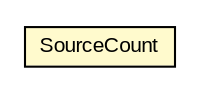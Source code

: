 #!/usr/local/bin/dot
#
# Class diagram 
# Generated by UMLGraph version R5_6-24-gf6e263 (http://www.umlgraph.org/)
#

digraph G {
	edge [fontname="arial",fontsize=10,labelfontname="arial",labelfontsize=10];
	node [fontname="arial",fontsize=10,shape=plaintext];
	nodesep=0.25;
	ranksep=0.5;
	// org.osmdroid.debug.model.SqlTileWriterExt.SourceCount
	c51638 [label=<<table title="org.osmdroid.debug.model.SqlTileWriterExt.SourceCount" border="0" cellborder="1" cellspacing="0" cellpadding="2" port="p" bgcolor="lemonChiffon" href="./SqlTileWriterExt.SourceCount.html">
		<tr><td><table border="0" cellspacing="0" cellpadding="1">
<tr><td align="center" balign="center"> SourceCount </td></tr>
		</table></td></tr>
		</table>>, URL="./SqlTileWriterExt.SourceCount.html", fontname="arial", fontcolor="black", fontsize=10.0];
}

